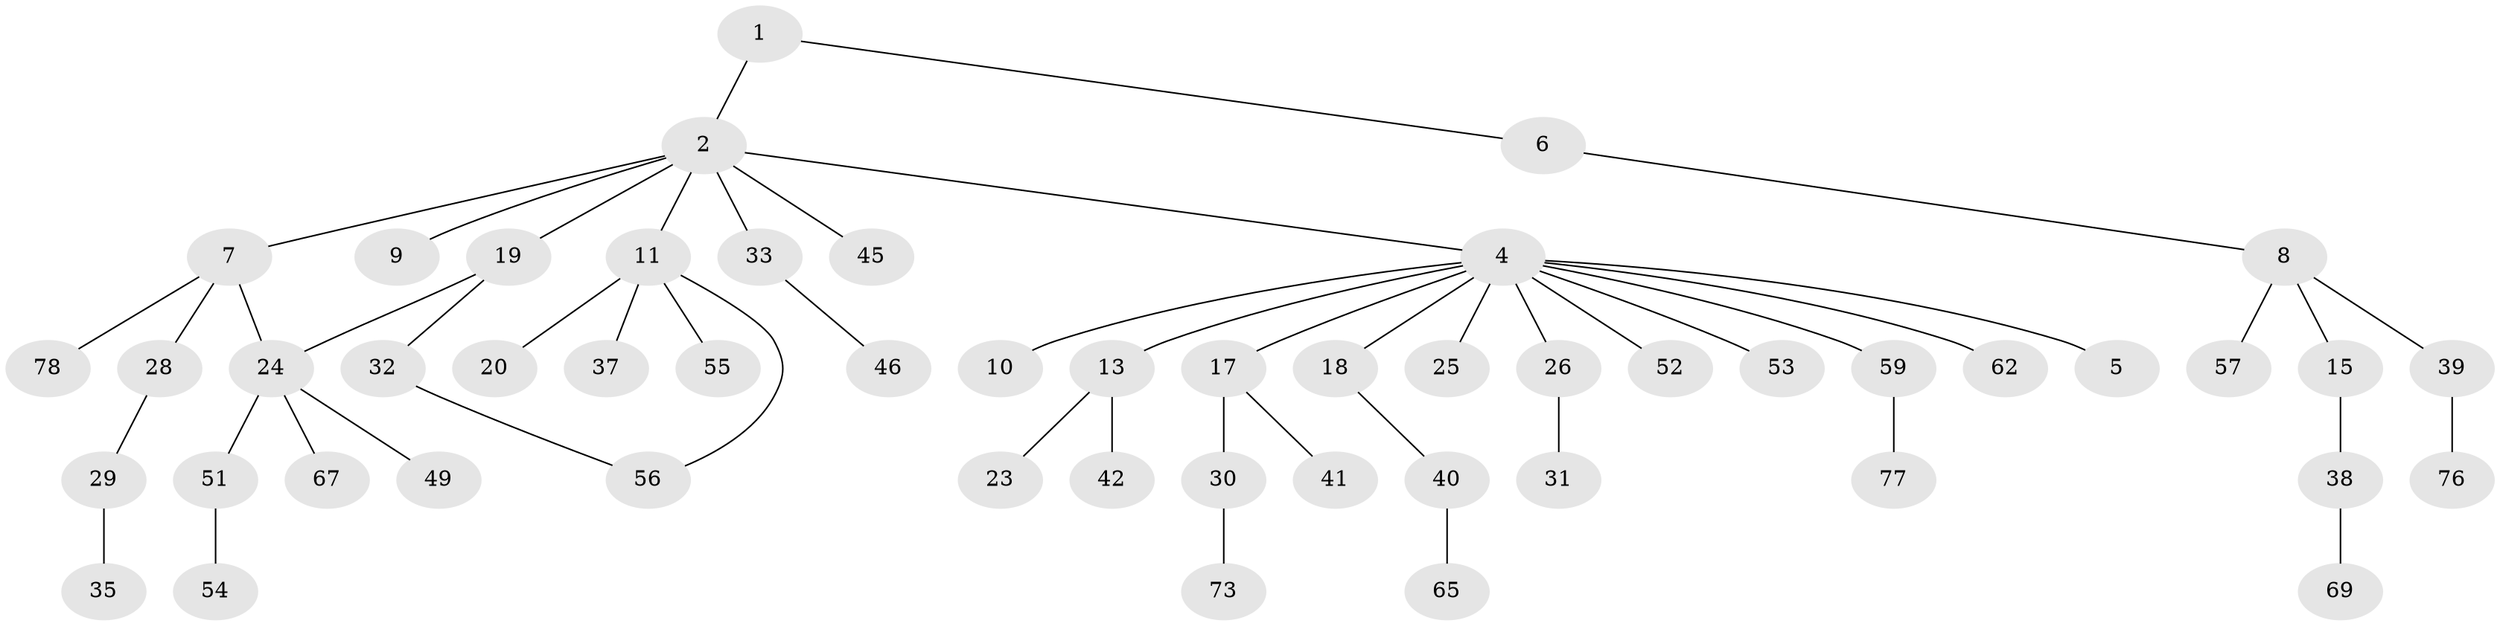 // original degree distribution, {3: 0.125, 4: 0.0625, 6: 0.025, 10: 0.0125, 2: 0.3, 1: 0.4625, 5: 0.0125}
// Generated by graph-tools (version 1.1) at 2025/10/02/27/25 16:10:54]
// undirected, 52 vertices, 53 edges
graph export_dot {
graph [start="1"]
  node [color=gray90,style=filled];
  1 [super="+66"];
  2 [super="+3"];
  4 [super="+16"];
  5 [super="+74"];
  6;
  7 [super="+27"];
  8 [super="+12"];
  9;
  10 [super="+36"];
  11 [super="+14"];
  13;
  15;
  17 [super="+21"];
  18;
  19 [super="+22"];
  20;
  23 [super="+80"];
  24 [super="+79"];
  25 [super="+71"];
  26 [super="+60"];
  28 [super="+58"];
  29 [super="+47"];
  30 [super="+50"];
  31;
  32 [super="+34"];
  33 [super="+44"];
  35;
  37;
  38 [super="+61"];
  39 [super="+43"];
  40 [super="+75"];
  41 [super="+68"];
  42;
  45 [super="+64"];
  46 [super="+48"];
  49;
  51;
  52;
  53 [super="+63"];
  54 [super="+72"];
  55;
  56;
  57;
  59 [super="+70"];
  62;
  65;
  67;
  69;
  73;
  76;
  77;
  78;
  1 -- 2;
  1 -- 6;
  2 -- 7;
  2 -- 45;
  2 -- 33;
  2 -- 19;
  2 -- 4;
  2 -- 9;
  2 -- 11;
  4 -- 5;
  4 -- 10;
  4 -- 13;
  4 -- 17;
  4 -- 18;
  4 -- 25;
  4 -- 52;
  4 -- 59;
  4 -- 26;
  4 -- 53;
  4 -- 62;
  6 -- 8;
  7 -- 78;
  7 -- 28;
  7 -- 24;
  8 -- 15;
  8 -- 39;
  8 -- 57;
  11 -- 20;
  11 -- 37;
  11 -- 55;
  11 -- 56;
  13 -- 23;
  13 -- 42;
  15 -- 38;
  17 -- 30;
  17 -- 41;
  18 -- 40;
  19 -- 32;
  19 -- 24;
  24 -- 49;
  24 -- 51;
  24 -- 67;
  26 -- 31;
  28 -- 29;
  29 -- 35;
  30 -- 73;
  32 -- 56;
  33 -- 46;
  38 -- 69;
  39 -- 76;
  40 -- 65;
  51 -- 54;
  59 -- 77;
}
